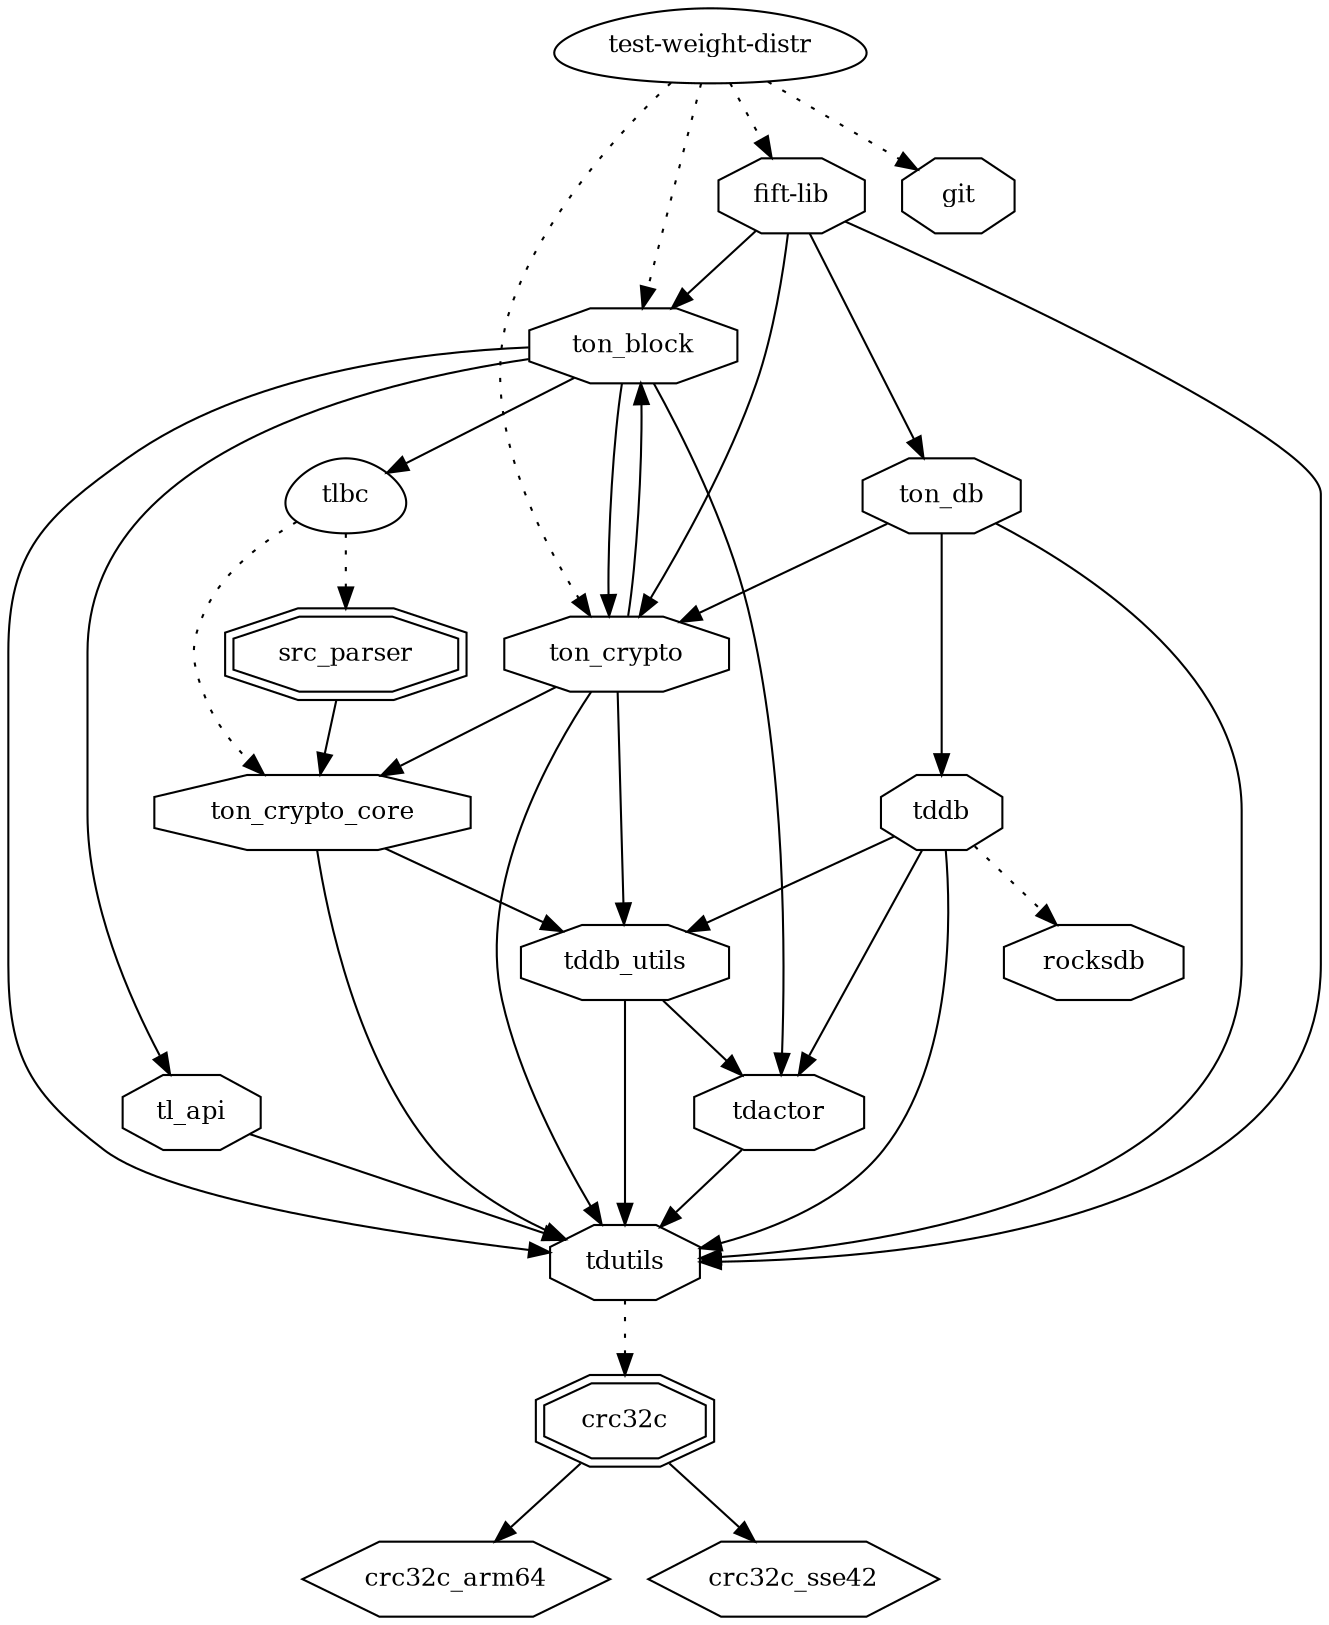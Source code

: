 digraph "test-weight-distr" {
node [
  fontsize = "12"
];
    "node126" [ label = "test-weight-distr", shape = egg ];
    "node24" [ label = "fift-lib", shape = octagon ];
    "node126" -> "node24" [ style = dotted ] // test-weight-distr -> fift-lib
    "node5" [ label = "tdutils", shape = octagon ];
    "node24" -> "node5"  // fift-lib -> tdutils
    "node6" [ label = "crc32c", shape = doubleoctagon ];
    "node5" -> "node6" [ style = dotted ] // tdutils -> crc32c
    "node7" [ label = "crc32c_arm64", shape = hexagon ];
    "node6" -> "node7"  // crc32c -> crc32c_arm64
    "node8" [ label = "crc32c_sse42", shape = hexagon ];
    "node6" -> "node8"  // crc32c -> crc32c_sse42
    "node15" [ label = "ton_block", shape = octagon ];
    "node24" -> "node15"  // fift-lib -> ton_block
    "node4" [ label = "tdactor", shape = octagon ];
    "node15" -> "node4"  // ton_block -> tdactor
    "node5" [ label = "tdutils", shape = octagon ];
    "node4" -> "node5"  // tdactor -> tdutils
    "node5" [ label = "tdutils", shape = octagon ];
    "node15" -> "node5"  // ton_block -> tdutils
    "node10" [ label = "tl_api", shape = octagon ];
    "node15" -> "node10"  // ton_block -> tl_api
    "node5" [ label = "tdutils", shape = octagon ];
    "node10" -> "node5"  // tl_api -> tdutils
    "node16" [ label = "tlbc", shape = egg ];
    "node15" -> "node16"  // ton_block -> tlbc
    "node17" [ label = "src_parser", shape = doubleoctagon ];
    "node16" -> "node17" [ style = dotted ] // tlbc -> src_parser
    "node18" [ label = "ton_crypto_core", shape = octagon ];
    "node17" -> "node18"  // src_parser -> ton_crypto_core
    "node14" [ label = "tddb_utils", shape = octagon ];
    "node18" -> "node14"  // ton_crypto_core -> tddb_utils
    "node4" [ label = "tdactor", shape = octagon ];
    "node14" -> "node4"  // tddb_utils -> tdactor
    "node5" [ label = "tdutils", shape = octagon ];
    "node14" -> "node5"  // tddb_utils -> tdutils
    "node5" [ label = "tdutils", shape = octagon ];
    "node18" -> "node5"  // ton_crypto_core -> tdutils
    "node18" [ label = "ton_crypto_core", shape = octagon ];
    "node16" -> "node18" [ style = dotted ] // tlbc -> ton_crypto_core
    "node13" [ label = "ton_crypto", shape = octagon ];
    "node15" -> "node13"  // ton_block -> ton_crypto
    "node14" [ label = "tddb_utils", shape = octagon ];
    "node13" -> "node14"  // ton_crypto -> tddb_utils
    "node5" [ label = "tdutils", shape = octagon ];
    "node13" -> "node5"  // ton_crypto -> tdutils
    "node15" [ label = "ton_block", shape = octagon ];
    "node13" -> "node15"  // ton_crypto -> ton_block
    "node18" [ label = "ton_crypto_core", shape = octagon ];
    "node13" -> "node18"  // ton_crypto -> ton_crypto_core
    "node13" [ label = "ton_crypto", shape = octagon ];
    "node24" -> "node13"  // fift-lib -> ton_crypto
    "node25" [ label = "ton_db", shape = octagon ];
    "node24" -> "node25"  // fift-lib -> ton_db
    "node26" [ label = "tddb", shape = octagon ];
    "node25" -> "node26"  // ton_db -> tddb
    "node27" [ label = "rocksdb", shape = octagon ];
    "node26" -> "node27" [ style = dotted ] // tddb -> rocksdb
    "node4" [ label = "tdactor", shape = octagon ];
    "node26" -> "node4"  // tddb -> tdactor
    "node14" [ label = "tddb_utils", shape = octagon ];
    "node26" -> "node14"  // tddb -> tddb_utils
    "node5" [ label = "tdutils", shape = octagon ];
    "node26" -> "node5"  // tddb -> tdutils
    "node5" [ label = "tdutils", shape = octagon ];
    "node25" -> "node5"  // ton_db -> tdutils
    "node13" [ label = "ton_crypto", shape = octagon ];
    "node25" -> "node13"  // ton_db -> ton_crypto
    "node28" [ label = "git", shape = octagon ];
    "node126" -> "node28" [ style = dotted ] // test-weight-distr -> git
    "node15" [ label = "ton_block", shape = octagon ];
    "node126" -> "node15" [ style = dotted ] // test-weight-distr -> ton_block
    "node13" [ label = "ton_crypto", shape = octagon ];
    "node126" -> "node13" [ style = dotted ] // test-weight-distr -> ton_crypto
}
